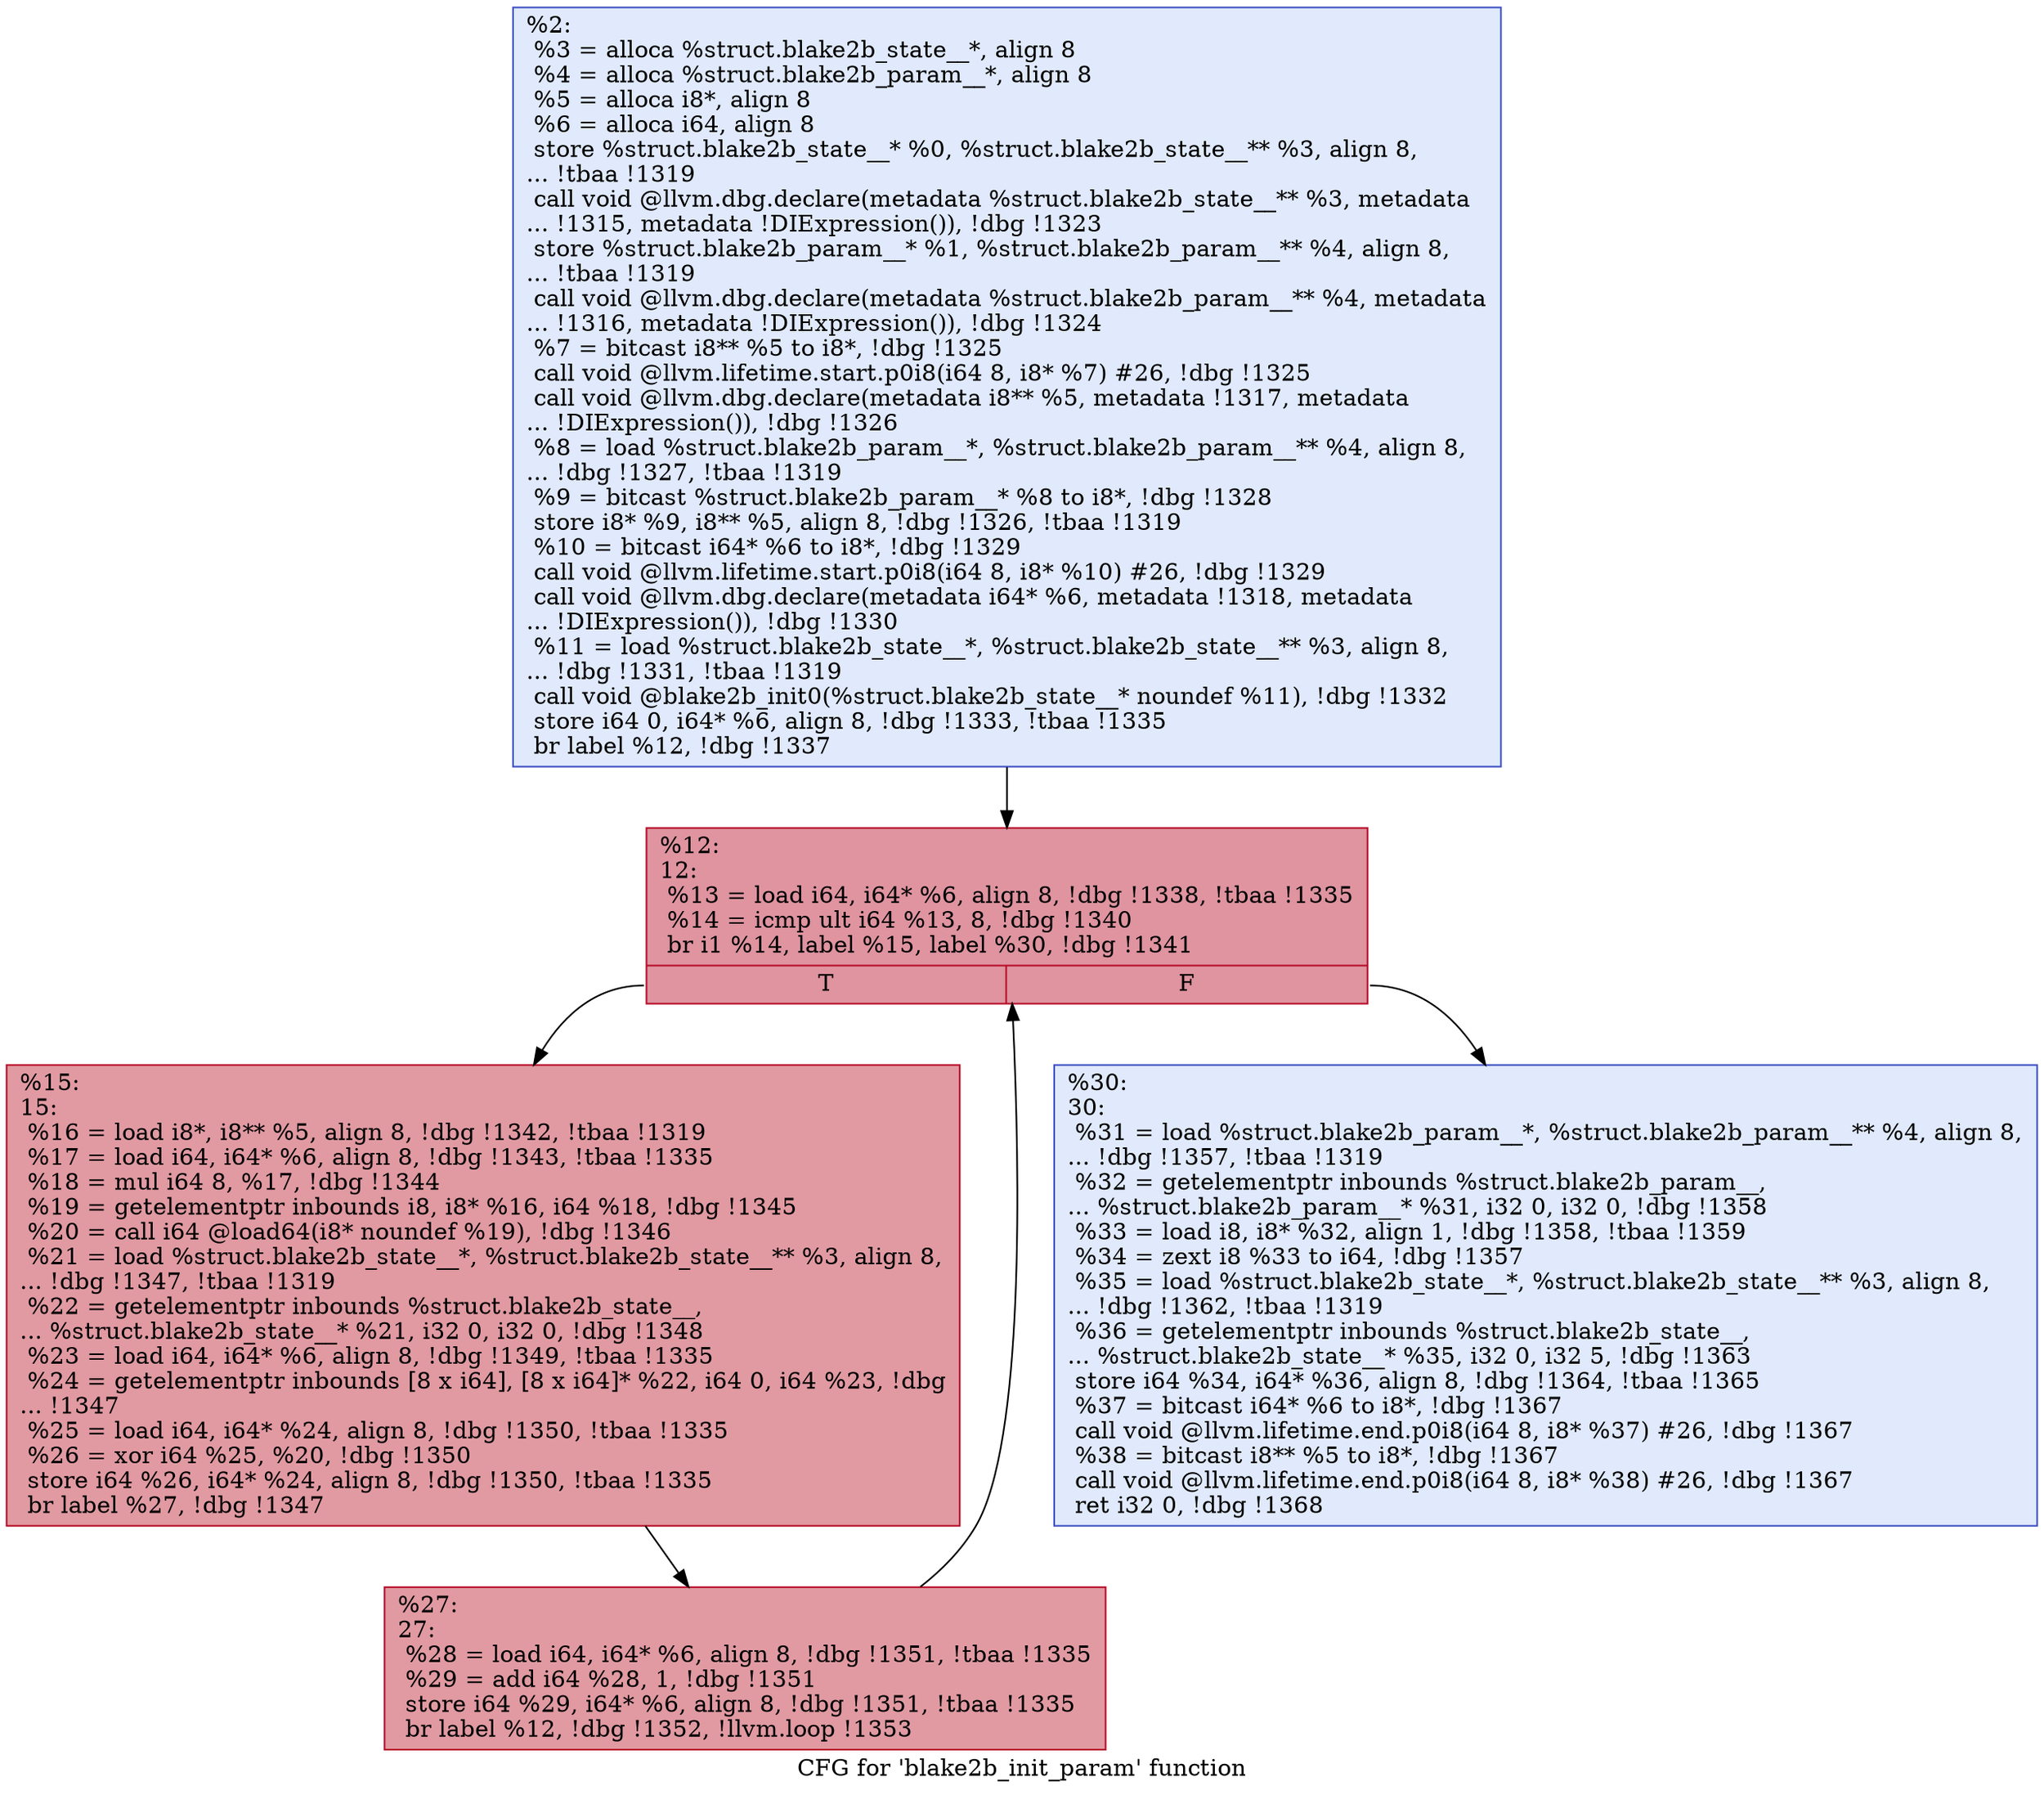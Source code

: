 digraph "CFG for 'blake2b_init_param' function" {
	label="CFG for 'blake2b_init_param' function";

	Node0x1e702a0 [shape=record,color="#3d50c3ff", style=filled, fillcolor="#b9d0f970",label="{%2:\l  %3 = alloca %struct.blake2b_state__*, align 8\l  %4 = alloca %struct.blake2b_param__*, align 8\l  %5 = alloca i8*, align 8\l  %6 = alloca i64, align 8\l  store %struct.blake2b_state__* %0, %struct.blake2b_state__** %3, align 8,\l... !tbaa !1319\l  call void @llvm.dbg.declare(metadata %struct.blake2b_state__** %3, metadata\l... !1315, metadata !DIExpression()), !dbg !1323\l  store %struct.blake2b_param__* %1, %struct.blake2b_param__** %4, align 8,\l... !tbaa !1319\l  call void @llvm.dbg.declare(metadata %struct.blake2b_param__** %4, metadata\l... !1316, metadata !DIExpression()), !dbg !1324\l  %7 = bitcast i8** %5 to i8*, !dbg !1325\l  call void @llvm.lifetime.start.p0i8(i64 8, i8* %7) #26, !dbg !1325\l  call void @llvm.dbg.declare(metadata i8** %5, metadata !1317, metadata\l... !DIExpression()), !dbg !1326\l  %8 = load %struct.blake2b_param__*, %struct.blake2b_param__** %4, align 8,\l... !dbg !1327, !tbaa !1319\l  %9 = bitcast %struct.blake2b_param__* %8 to i8*, !dbg !1328\l  store i8* %9, i8** %5, align 8, !dbg !1326, !tbaa !1319\l  %10 = bitcast i64* %6 to i8*, !dbg !1329\l  call void @llvm.lifetime.start.p0i8(i64 8, i8* %10) #26, !dbg !1329\l  call void @llvm.dbg.declare(metadata i64* %6, metadata !1318, metadata\l... !DIExpression()), !dbg !1330\l  %11 = load %struct.blake2b_state__*, %struct.blake2b_state__** %3, align 8,\l... !dbg !1331, !tbaa !1319\l  call void @blake2b_init0(%struct.blake2b_state__* noundef %11), !dbg !1332\l  store i64 0, i64* %6, align 8, !dbg !1333, !tbaa !1335\l  br label %12, !dbg !1337\l}"];
	Node0x1e702a0 -> Node0x1e70320;
	Node0x1e70320 [shape=record,color="#b70d28ff", style=filled, fillcolor="#b70d2870",label="{%12:\l12:                                               \l  %13 = load i64, i64* %6, align 8, !dbg !1338, !tbaa !1335\l  %14 = icmp ult i64 %13, 8, !dbg !1340\l  br i1 %14, label %15, label %30, !dbg !1341\l|{<s0>T|<s1>F}}"];
	Node0x1e70320:s0 -> Node0x1e70370;
	Node0x1e70320:s1 -> Node0x1e70410;
	Node0x1e70370 [shape=record,color="#b70d28ff", style=filled, fillcolor="#bb1b2c70",label="{%15:\l15:                                               \l  %16 = load i8*, i8** %5, align 8, !dbg !1342, !tbaa !1319\l  %17 = load i64, i64* %6, align 8, !dbg !1343, !tbaa !1335\l  %18 = mul i64 8, %17, !dbg !1344\l  %19 = getelementptr inbounds i8, i8* %16, i64 %18, !dbg !1345\l  %20 = call i64 @load64(i8* noundef %19), !dbg !1346\l  %21 = load %struct.blake2b_state__*, %struct.blake2b_state__** %3, align 8,\l... !dbg !1347, !tbaa !1319\l  %22 = getelementptr inbounds %struct.blake2b_state__,\l... %struct.blake2b_state__* %21, i32 0, i32 0, !dbg !1348\l  %23 = load i64, i64* %6, align 8, !dbg !1349, !tbaa !1335\l  %24 = getelementptr inbounds [8 x i64], [8 x i64]* %22, i64 0, i64 %23, !dbg\l... !1347\l  %25 = load i64, i64* %24, align 8, !dbg !1350, !tbaa !1335\l  %26 = xor i64 %25, %20, !dbg !1350\l  store i64 %26, i64* %24, align 8, !dbg !1350, !tbaa !1335\l  br label %27, !dbg !1347\l}"];
	Node0x1e70370 -> Node0x1e703c0;
	Node0x1e703c0 [shape=record,color="#b70d28ff", style=filled, fillcolor="#bb1b2c70",label="{%27:\l27:                                               \l  %28 = load i64, i64* %6, align 8, !dbg !1351, !tbaa !1335\l  %29 = add i64 %28, 1, !dbg !1351\l  store i64 %29, i64* %6, align 8, !dbg !1351, !tbaa !1335\l  br label %12, !dbg !1352, !llvm.loop !1353\l}"];
	Node0x1e703c0 -> Node0x1e70320;
	Node0x1e70410 [shape=record,color="#3d50c3ff", style=filled, fillcolor="#b9d0f970",label="{%30:\l30:                                               \l  %31 = load %struct.blake2b_param__*, %struct.blake2b_param__** %4, align 8,\l... !dbg !1357, !tbaa !1319\l  %32 = getelementptr inbounds %struct.blake2b_param__,\l... %struct.blake2b_param__* %31, i32 0, i32 0, !dbg !1358\l  %33 = load i8, i8* %32, align 1, !dbg !1358, !tbaa !1359\l  %34 = zext i8 %33 to i64, !dbg !1357\l  %35 = load %struct.blake2b_state__*, %struct.blake2b_state__** %3, align 8,\l... !dbg !1362, !tbaa !1319\l  %36 = getelementptr inbounds %struct.blake2b_state__,\l... %struct.blake2b_state__* %35, i32 0, i32 5, !dbg !1363\l  store i64 %34, i64* %36, align 8, !dbg !1364, !tbaa !1365\l  %37 = bitcast i64* %6 to i8*, !dbg !1367\l  call void @llvm.lifetime.end.p0i8(i64 8, i8* %37) #26, !dbg !1367\l  %38 = bitcast i8** %5 to i8*, !dbg !1367\l  call void @llvm.lifetime.end.p0i8(i64 8, i8* %38) #26, !dbg !1367\l  ret i32 0, !dbg !1368\l}"];
}
